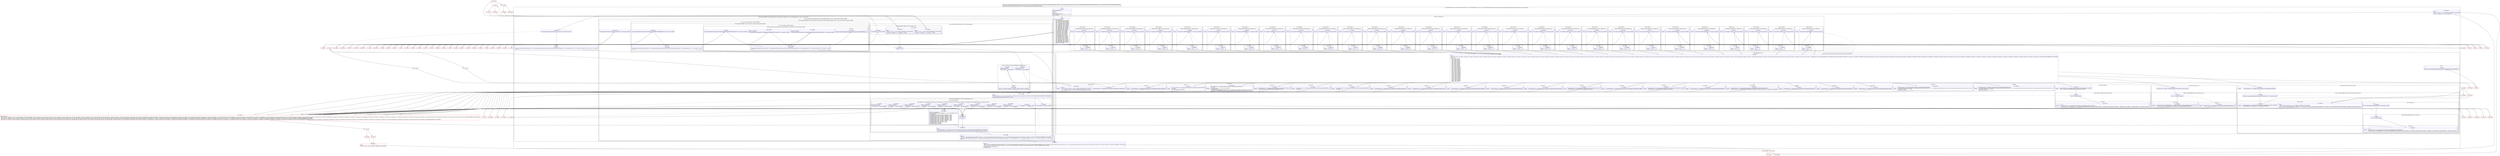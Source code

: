 digraph "CFG forcom.google.android.gms.internal.ads.zzog.zza(Lcom\/google\/android\/gms\/internal\/ads\/zznp;I)V" {
subgraph cluster_Region_281424119 {
label = "R(6:0|1|2|96|(1:98)(1:(6:(2:152|155)|156|(1:160)|161|(2:(1:183)(1:188)|184)|185)(1:(1:191)(1:(1:198)(1:200))))|99) | DECL_VAR: java.lang.String null, com.google.android.gms.internal.ads.zzlh null, int null, byte[] null\l";
node [shape=record,color=blue];
Node_0 [shape=record,label="{0\:\ 0x0000|MTH_ENTER_BLOCK\l|int r6 = \-1\lint r9 = \-1\ljava.util.List r10 = null\ljava.lang.String java.lang.String r3 = r18.zzaor\lchar r2 = 65535\l}"];
subgraph cluster_SwitchRegion_1398553210 {
label = "Switch: 28, default: null";
node [shape=record,color=blue];
Node_1 [shape=record,label="{1\:\ 0x000c|switch(r3.hashCode()) \{\l    case \-2095576542: goto L_0x004c;\l    case \-2095575984: goto L_0x0038;\l    case \-1985379776: goto L_0x010f;\l    case \-1784763192: goto L_0x00d3;\l    case \-1730367663: goto L_0x0080;\l    case \-1482641358: goto L_0x00a3;\l    case \-1482641357: goto L_0x00af;\l    case \-1373388978: goto L_0x006a;\l    case \-933872740: goto L_0x014b;\l    case \-538363189: goto L_0x0042;\l    case \-538363109: goto L_0x0056;\l    case \-425012669: goto L_0x0133;\l    case \-356037306: goto L_0x00f7;\l    case 62923557: goto L_0x0097;\l    case 62923603: goto L_0x00bb;\l    case 62927045: goto L_0x00df;\l    case 82338133: goto L_0x001a;\l    case 82338134: goto L_0x0024;\l    case 99146302: goto L_0x013f;\l    case 444813526: goto L_0x0075;\l    case 542569478: goto L_0x00eb;\l    case 725957860: goto L_0x011b;\l    case 855502857: goto L_0x0060;\l    case 1422270023: goto L_0x0127;\l    case 1809237540: goto L_0x002e;\l    case 1950749482: goto L_0x00c7;\l    case 1950789798: goto L_0x0103;\l    case 1951062397: goto L_0x008b;\l    default: goto L_0x000f;\l\}\l}"];
subgraph cluster_Region_473143007 {
label = "R(2:(2:22|1)|1)";
node [shape=record,color=blue];
subgraph cluster_IfRegion_2077785534 {
label = "IF [B:21:0x0052] THEN: R(2:22|1) ELSE: null";
node [shape=record,color=blue];
Node_21 [shape=record,label="{21\:\ 0x0052|if (r3.equals(\"V_MPEG4\/ISO\/AP\") == true) goto L_0x0054\l}"];
subgraph cluster_Region_981420430 {
label = "R(2:22|1)";
node [shape=record,color=blue];
Node_22 [shape=record,label="{22\:\ 0x0054|r2 = 5\l}"];
Node_InsnContainer_191185106 [shape=record,label="{|break\l}"];
}
}
Node_InsnContainer_1456152710 [shape=record,label="{|break\l}"];
}
subgraph cluster_Region_1649635820 {
label = "R(2:(2:16|1)|1)";
node [shape=record,color=blue];
subgraph cluster_IfRegion_2098968625 {
label = "IF [B:15:0x003e] THEN: R(2:16|1) ELSE: null";
node [shape=record,color=blue];
Node_15 [shape=record,label="{15\:\ 0x003e|if (r3.equals(\"V_MPEG4\/ISO\/SP\") == true) goto L_0x0040\l}"];
subgraph cluster_Region_261817482 {
label = "R(2:16|1)";
node [shape=record,color=blue];
Node_16 [shape=record,label="{16\:\ 0x0040|r2 = 3\l}"];
Node_InsnContainer_1649841687 [shape=record,label="{|break\l}"];
}
}
Node_InsnContainer_1133787487 [shape=record,label="{|break\l}"];
}
subgraph cluster_Region_1280634555 {
label = "R(2:(2:73|1)|1)";
node [shape=record,color=blue];
subgraph cluster_IfRegion_1953967187 {
label = "IF [B:72:0x0115] THEN: R(2:73|1) ELSE: null";
node [shape=record,color=blue];
Node_72 [shape=record,label="{72\:\ 0x0115|if (r3.equals(\"A_MS\/ACM\") == true) goto L_0x0117\l}"];
subgraph cluster_Region_960288949 {
label = "R(2:73|1)";
node [shape=record,color=blue];
Node_73 [shape=record,label="{73\:\ 0x0117|r2 = 22\l}"];
Node_InsnContainer_896608972 [shape=record,label="{|break\l}"];
}
}
Node_InsnContainer_1673655387 [shape=record,label="{|break\l}"];
}
subgraph cluster_Region_24999869 {
label = "R(2:(2:58|1)|1)";
node [shape=record,color=blue];
subgraph cluster_IfRegion_1187665741 {
label = "IF [B:57:0x00d9] THEN: R(2:58|1) ELSE: null";
node [shape=record,color=blue];
Node_57 [shape=record,label="{57\:\ 0x00d9|if (r3.equals(\"A_TRUEHD\") == true) goto L_0x00db\l}"];
subgraph cluster_Region_981626302 {
label = "R(2:58|1)";
node [shape=record,color=blue];
Node_58 [shape=record,label="{58\:\ 0x00db|r2 = 17\l}"];
Node_InsnContainer_1790402591 [shape=record,label="{|break\l}"];
}
}
Node_InsnContainer_1454117071 [shape=record,label="{|break\l}"];
}
subgraph cluster_Region_975390061 {
label = "R(2:(2:37|1)|1)";
node [shape=record,color=blue];
subgraph cluster_IfRegion_2118645671 {
label = "IF [B:36:0x0086] THEN: R(2:37|1) ELSE: null";
node [shape=record,color=blue];
Node_36 [shape=record,label="{36\:\ 0x0086|if (r3.equals(\"A_VORBIS\") == true) goto L_0x0088\l}"];
subgraph cluster_Region_1865906892 {
label = "R(2:37|1)";
node [shape=record,color=blue];
Node_37 [shape=record,label="{37\:\ 0x0088|r2 = 10\l}"];
Node_InsnContainer_1342774539 [shape=record,label="{|break\l}"];
}
}
Node_InsnContainer_32450701 [shape=record,label="{|break\l}"];
}
subgraph cluster_Region_930314775 {
label = "R(2:(2:46|1)|1)";
node [shape=record,color=blue];
subgraph cluster_IfRegion_1581060718 {
label = "IF [B:45:0x00a9] THEN: R(2:46|1) ELSE: null";
node [shape=record,color=blue];
Node_45 [shape=record,label="{45\:\ 0x00a9|if (r3.equals(\"A_MPEG\/L2\") == true) goto L_0x00ab\l}"];
subgraph cluster_Region_374705607 {
label = "R(2:46|1)";
node [shape=record,color=blue];
Node_46 [shape=record,label="{46\:\ 0x00ab|r2 = 13\l}"];
Node_InsnContainer_391862713 [shape=record,label="{|break\l}"];
}
}
Node_InsnContainer_253951772 [shape=record,label="{|break\l}"];
}
subgraph cluster_Region_2003895605 {
label = "R(2:(2:49|1)|1)";
node [shape=record,color=blue];
subgraph cluster_IfRegion_325429326 {
label = "IF [B:48:0x00b5] THEN: R(2:49|1) ELSE: null";
node [shape=record,color=blue];
Node_48 [shape=record,label="{48\:\ 0x00b5|if (r3.equals(\"A_MPEG\/L3\") == true) goto L_0x00b7\l}"];
subgraph cluster_Region_1058269190 {
label = "R(2:49|1)";
node [shape=record,color=blue];
Node_49 [shape=record,label="{49\:\ 0x00b7|r2 = 14\l}"];
Node_InsnContainer_1535011342 [shape=record,label="{|break\l}"];
}
}
Node_InsnContainer_371553865 [shape=record,label="{|break\l}"];
}
subgraph cluster_Region_241676686 {
label = "R(2:(2:31|1)|1)";
node [shape=record,color=blue];
subgraph cluster_IfRegion_125957456 {
label = "IF [B:30:0x0070] THEN: R(2:31|1) ELSE: null";
node [shape=record,color=blue];
Node_30 [shape=record,label="{30\:\ 0x0070|if (r3.equals(\"V_MS\/VFW\/FOURCC\") == true) goto L_0x0072\l}"];
subgraph cluster_Region_1690258170 {
label = "R(2:31|1)";
node [shape=record,color=blue];
Node_31 [shape=record,label="{31\:\ 0x0072|r2 = 8\l}"];
Node_InsnContainer_1908430298 [shape=record,label="{|break\l}"];
}
}
Node_InsnContainer_1506177014 [shape=record,label="{|break\l}"];
}
subgraph cluster_Region_1684852153 {
label = "R(2:(2:88|1)|1)";
node [shape=record,color=blue];
subgraph cluster_IfRegion_1178255560 {
label = "IF [B:87:0x0151] THEN: R(2:88|1) ELSE: null";
node [shape=record,color=blue];
Node_87 [shape=record,label="{87\:\ 0x0151|if (r3.equals(\"S_DVBSUB\") == true) goto L_0x0153\l}"];
subgraph cluster_Region_1363137808 {
label = "R(2:88|1)";
node [shape=record,color=blue];
Node_88 [shape=record,label="{88\:\ 0x0153|r2 = 27\l}"];
Node_InsnContainer_1463085947 [shape=record,label="{|break\l}"];
}
}
Node_InsnContainer_606673602 [shape=record,label="{|break\l}"];
}
subgraph cluster_Region_1325033582 {
label = "R(2:(2:19|1)|1)";
node [shape=record,color=blue];
subgraph cluster_IfRegion_1889666051 {
label = "IF [B:18:0x0048] THEN: R(2:19|1) ELSE: null";
node [shape=record,color=blue];
Node_18 [shape=record,label="{18\:\ 0x0048|if (r3.equals(\"V_MPEG4\/ISO\/ASP\") == true) goto L_0x004a\l}"];
subgraph cluster_Region_604581025 {
label = "R(2:19|1)";
node [shape=record,color=blue];
Node_19 [shape=record,label="{19\:\ 0x004a|r2 = 4\l}"];
Node_InsnContainer_1291416845 [shape=record,label="{|break\l}"];
}
}
Node_InsnContainer_1021718746 [shape=record,label="{|break\l}"];
}
subgraph cluster_Region_1358287502 {
label = "R(2:(2:25|1)|1)";
node [shape=record,color=blue];
subgraph cluster_IfRegion_1312552321 {
label = "IF [B:24:0x005c] THEN: R(2:25|1) ELSE: null";
node [shape=record,color=blue];
Node_24 [shape=record,label="{24\:\ 0x005c|if (r3.equals(\"V_MPEG4\/ISO\/AVC\") == true) goto L_0x005e\l}"];
subgraph cluster_Region_1482758115 {
label = "R(2:25|1)";
node [shape=record,color=blue];
Node_25 [shape=record,label="{25\:\ 0x005e|r2 = 6\l}"];
Node_InsnContainer_1297185254 [shape=record,label="{|break\l}"];
}
}
Node_InsnContainer_1241988188 [shape=record,label="{|break\l}"];
}
subgraph cluster_Region_1206564134 {
label = "R(2:(2:82|1)|1)";
node [shape=record,color=blue];
subgraph cluster_IfRegion_1176023651 {
label = "IF [B:81:0x0139] THEN: R(2:82|1) ELSE: null";
node [shape=record,color=blue];
Node_81 [shape=record,label="{81\:\ 0x0139|if (r3.equals(\"S_VOBSUB\") == true) goto L_0x013b\l}"];
subgraph cluster_Region_1988827905 {
label = "R(2:82|1)";
node [shape=record,color=blue];
Node_82 [shape=record,label="{82\:\ 0x013b|r2 = 25\l}"];
Node_InsnContainer_963997431 [shape=record,label="{|break\l}"];
}
}
Node_InsnContainer_2133704310 [shape=record,label="{|break\l}"];
}
subgraph cluster_Region_213620755 {
label = "R(2:(2:67|1)|1)";
node [shape=record,color=blue];
subgraph cluster_IfRegion_1454642920 {
label = "IF [B:66:0x00fd] THEN: R(2:67|1) ELSE: null";
node [shape=record,color=blue];
Node_66 [shape=record,label="{66\:\ 0x00fd|if (r3.equals(\"A_DTS\/LOSSLESS\") == true) goto L_0x00ff\l}"];
subgraph cluster_Region_103618038 {
label = "R(2:67|1)";
node [shape=record,color=blue];
Node_67 [shape=record,label="{67\:\ 0x00ff|r2 = 20\l}"];
Node_InsnContainer_510283559 [shape=record,label="{|break\l}"];
}
}
Node_InsnContainer_217749707 [shape=record,label="{|break\l}"];
}
subgraph cluster_Region_515266860 {
label = "R(2:(2:43|1)|1)";
node [shape=record,color=blue];
subgraph cluster_IfRegion_911639073 {
label = "IF [B:42:0x009d] THEN: R(2:43|1) ELSE: null";
node [shape=record,color=blue];
Node_42 [shape=record,label="{42\:\ 0x009d|if (r3.equals(\"A_AAC\") == true) goto L_0x009f\l}"];
subgraph cluster_Region_812660997 {
label = "R(2:43|1)";
node [shape=record,color=blue];
Node_43 [shape=record,label="{43\:\ 0x009f|r2 = 12\l}"];
Node_InsnContainer_1318920681 [shape=record,label="{|break\l}"];
}
}
Node_InsnContainer_46287978 [shape=record,label="{|break\l}"];
}
subgraph cluster_Region_1520873529 {
label = "R(2:(2:52|1)|1)";
node [shape=record,color=blue];
subgraph cluster_IfRegion_668003991 {
label = "IF [B:51:0x00c1] THEN: R(2:52|1) ELSE: null";
node [shape=record,color=blue];
Node_51 [shape=record,label="{51\:\ 0x00c1|if (r3.equals(\"A_AC3\") == true) goto L_0x00c3\l}"];
subgraph cluster_Region_1013474429 {
label = "R(2:52|1)";
node [shape=record,color=blue];
Node_52 [shape=record,label="{52\:\ 0x00c3|r2 = 15\l}"];
Node_InsnContainer_1987444088 [shape=record,label="{|break\l}"];
}
}
Node_InsnContainer_1363154998 [shape=record,label="{|break\l}"];
}
subgraph cluster_Region_1106358120 {
label = "R(2:(2:61|1)|1)";
node [shape=record,color=blue];
subgraph cluster_IfRegion_609799076 {
label = "IF [B:60:0x00e5] THEN: R(2:61|1) ELSE: null";
node [shape=record,color=blue];
Node_60 [shape=record,label="{60\:\ 0x00e5|if (r3.equals(\"A_DTS\") == true) goto L_0x00e7\l}"];
subgraph cluster_Region_556030853 {
label = "R(2:61|1)";
node [shape=record,color=blue];
Node_61 [shape=record,label="{61\:\ 0x00e7|r2 = 18\l}"];
Node_InsnContainer_783939607 [shape=record,label="{|break\l}"];
}
}
Node_InsnContainer_2004770437 [shape=record,label="{|break\l}"];
}
subgraph cluster_Region_648968692 {
label = "R(2:(2:7|1)|1)";
node [shape=record,color=blue];
subgraph cluster_IfRegion_1387109009 {
label = "IF [B:6:0x0020] THEN: R(2:7|1) ELSE: null";
node [shape=record,color=blue];
Node_6 [shape=record,label="{6\:\ 0x0020|if (r3.equals(\"V_VP8\") == true) goto L_0x0022\l}"];
subgraph cluster_Region_1927777961 {
label = "R(2:7|1)";
node [shape=record,color=blue];
Node_7 [shape=record,label="{7\:\ 0x0022|r2 = 0\l}"];
Node_InsnContainer_1793595558 [shape=record,label="{|break\l}"];
}
}
Node_InsnContainer_191904940 [shape=record,label="{|break\l}"];
}
subgraph cluster_Region_243253553 {
label = "R(2:(2:10|1)|1)";
node [shape=record,color=blue];
subgraph cluster_IfRegion_1349012847 {
label = "IF [B:9:0x002a] THEN: R(2:10|1) ELSE: null";
node [shape=record,color=blue];
Node_9 [shape=record,label="{9\:\ 0x002a|if (r3.equals(\"V_VP9\") == true) goto L_0x002c\l}"];
subgraph cluster_Region_535217616 {
label = "R(2:10|1)";
node [shape=record,color=blue];
Node_10 [shape=record,label="{10\:\ 0x002c|r2 = 1\l}"];
Node_InsnContainer_1531668691 [shape=record,label="{|break\l}"];
}
}
Node_InsnContainer_1909225012 [shape=record,label="{|break\l}"];
}
subgraph cluster_Region_2077471229 {
label = "R(2:(2:85|1)|1)";
node [shape=record,color=blue];
subgraph cluster_IfRegion_1886172579 {
label = "IF [B:84:0x0145] THEN: R(2:85|1) ELSE: null";
node [shape=record,color=blue];
Node_84 [shape=record,label="{84\:\ 0x0145|if (r3.equals(\"S_HDMV\/PGS\") == true) goto L_0x0147\l}"];
subgraph cluster_Region_546755294 {
label = "R(2:85|1)";
node [shape=record,color=blue];
Node_85 [shape=record,label="{85\:\ 0x0147|r2 = 26\l}"];
Node_InsnContainer_198545919 [shape=record,label="{|break\l}"];
}
}
Node_InsnContainer_190348710 [shape=record,label="{|break\l}"];
}
subgraph cluster_Region_423089967 {
label = "R(2:(2:34|1)|1)";
node [shape=record,color=blue];
subgraph cluster_IfRegion_311117281 {
label = "IF [B:33:0x007b] THEN: R(2:34|1) ELSE: null";
node [shape=record,color=blue];
Node_33 [shape=record,label="{33\:\ 0x007b|if (r3.equals(\"V_THEORA\") == true) goto L_0x007d\l}"];
subgraph cluster_Region_1438054744 {
label = "R(2:34|1)";
node [shape=record,color=blue];
Node_34 [shape=record,label="{34\:\ 0x007d|r2 = 9\l}"];
Node_InsnContainer_2131612077 [shape=record,label="{|break\l}"];
}
}
Node_InsnContainer_1483795930 [shape=record,label="{|break\l}"];
}
subgraph cluster_Region_269295167 {
label = "R(2:(2:64|1)|1)";
node [shape=record,color=blue];
subgraph cluster_IfRegion_743189555 {
label = "IF [B:63:0x00f1] THEN: R(2:64|1) ELSE: null";
node [shape=record,color=blue];
Node_63 [shape=record,label="{63\:\ 0x00f1|if (r3.equals(\"A_DTS\/EXPRESS\") == true) goto L_0x00f3\l}"];
subgraph cluster_Region_2114116992 {
label = "R(2:64|1)";
node [shape=record,color=blue];
Node_64 [shape=record,label="{64\:\ 0x00f3|r2 = 19\l}"];
Node_InsnContainer_925117886 [shape=record,label="{|break\l}"];
}
}
Node_InsnContainer_649400910 [shape=record,label="{|break\l}"];
}
subgraph cluster_Region_2037659007 {
label = "R(2:(2:76|1)|1)";
node [shape=record,color=blue];
subgraph cluster_IfRegion_1046286304 {
label = "IF [B:75:0x0121] THEN: R(2:76|1) ELSE: null";
node [shape=record,color=blue];
Node_75 [shape=record,label="{75\:\ 0x0121|if (r3.equals(\"A_PCM\/INT\/LIT\") == true) goto L_0x0123\l}"];
subgraph cluster_Region_799731644 {
label = "R(2:76|1)";
node [shape=record,color=blue];
Node_76 [shape=record,label="{76\:\ 0x0123|r2 = 23\l}"];
Node_InsnContainer_24129672 [shape=record,label="{|break\l}"];
}
}
Node_InsnContainer_388998341 [shape=record,label="{|break\l}"];
}
subgraph cluster_Region_428270348 {
label = "R(2:(2:28|1)|1)";
node [shape=record,color=blue];
subgraph cluster_IfRegion_722039845 {
label = "IF [B:27:0x0066] THEN: R(2:28|1) ELSE: null";
node [shape=record,color=blue];
Node_27 [shape=record,label="{27\:\ 0x0066|if (r3.equals(\"V_MPEGH\/ISO\/HEVC\") == true) goto L_0x0068\l}"];
subgraph cluster_Region_206892479 {
label = "R(2:28|1)";
node [shape=record,color=blue];
Node_28 [shape=record,label="{28\:\ 0x0068|r2 = 7\l}"];
Node_InsnContainer_1090642574 [shape=record,label="{|break\l}"];
}
}
Node_InsnContainer_1098219094 [shape=record,label="{|break\l}"];
}
subgraph cluster_Region_722924337 {
label = "R(2:(2:79|1)|1)";
node [shape=record,color=blue];
subgraph cluster_IfRegion_1675991272 {
label = "IF [B:78:0x012d] THEN: R(2:79|1) ELSE: null";
node [shape=record,color=blue];
Node_78 [shape=record,label="{78\:\ 0x012d|if (r3.equals(\"S_TEXT\/UTF8\") == true) goto L_0x012f\l}"];
subgraph cluster_Region_9580011 {
label = "R(2:79|1)";
node [shape=record,color=blue];
Node_79 [shape=record,label="{79\:\ 0x012f|r2 = 24\l}"];
Node_InsnContainer_86436828 [shape=record,label="{|break\l}"];
}
}
Node_InsnContainer_1274903652 [shape=record,label="{|break\l}"];
}
subgraph cluster_Region_563100803 {
label = "R(2:(2:13|1)|1)";
node [shape=record,color=blue];
subgraph cluster_IfRegion_772082963 {
label = "IF [B:12:0x0034] THEN: R(2:13|1) ELSE: null";
node [shape=record,color=blue];
Node_12 [shape=record,label="{12\:\ 0x0034|if (r3.equals(\"V_MPEG2\") == true) goto L_0x0036\l}"];
subgraph cluster_Region_1603650709 {
label = "R(2:13|1)";
node [shape=record,color=blue];
Node_13 [shape=record,label="{13\:\ 0x0036|r2 = 2\l}"];
Node_InsnContainer_1032051963 [shape=record,label="{|break\l}"];
}
}
Node_InsnContainer_256485532 [shape=record,label="{|break\l}"];
}
subgraph cluster_Region_804780877 {
label = "R(2:(2:55|1)|1)";
node [shape=record,color=blue];
subgraph cluster_IfRegion_2020685116 {
label = "IF [B:54:0x00cd] THEN: R(2:55|1) ELSE: null";
node [shape=record,color=blue];
Node_54 [shape=record,label="{54\:\ 0x00cd|if (r3.equals(\"A_EAC3\") == true) goto L_0x00cf\l}"];
subgraph cluster_Region_1424907709 {
label = "R(2:55|1)";
node [shape=record,color=blue];
Node_55 [shape=record,label="{55\:\ 0x00cf|r2 = 16\l}"];
Node_InsnContainer_262385172 [shape=record,label="{|break\l}"];
}
}
Node_InsnContainer_753192735 [shape=record,label="{|break\l}"];
}
subgraph cluster_Region_1848348503 {
label = "R(2:(2:70|1)|1)";
node [shape=record,color=blue];
subgraph cluster_IfRegion_414834251 {
label = "IF [B:69:0x0109] THEN: R(2:70|1) ELSE: null";
node [shape=record,color=blue];
Node_69 [shape=record,label="{69\:\ 0x0109|if (r3.equals(\"A_FLAC\") == true) goto L_0x010b\l}"];
subgraph cluster_Region_390176640 {
label = "R(2:70|1)";
node [shape=record,color=blue];
Node_70 [shape=record,label="{70\:\ 0x010b|r2 = 21\l}"];
Node_InsnContainer_2123770956 [shape=record,label="{|break\l}"];
}
}
Node_InsnContainer_1817706116 [shape=record,label="{|break\l}"];
}
subgraph cluster_Region_1723947046 {
label = "R(2:(2:40|1)|1)";
node [shape=record,color=blue];
subgraph cluster_IfRegion_1473525612 {
label = "IF [B:39:0x0091] THEN: R(2:40|1) ELSE: null";
node [shape=record,color=blue];
Node_39 [shape=record,label="{39\:\ 0x0091|if (r3.equals(\"A_OPUS\") == true) goto L_0x0093\l}"];
subgraph cluster_Region_1329920250 {
label = "R(2:40|1)";
node [shape=record,color=blue];
Node_40 [shape=record,label="{40\:\ 0x0093|r2 = 11\l}"];
Node_InsnContainer_1411527326 [shape=record,label="{|break\l}"];
}
}
Node_InsnContainer_454660122 [shape=record,label="{|break\l}"];
}
}
subgraph cluster_SwitchRegion_621767467 {
label = "Switch: 25, default: R(1:4)";
node [shape=record,color=blue];
Node_2 [shape=record,label="{2\:\ 0x000f|PHI: r2 \l  PHI: (r2v29 char) = (r2v0 char), (r2v0 char), (r2v1 char), (r2v0 char), (r2v2 char), (r2v0 char), (r2v3 char), (r2v0 char), (r2v4 char), (r2v0 char), (r2v5 char), (r2v0 char), (r2v6 char), (r2v0 char), (r2v7 char), (r2v0 char), (r2v8 char), (r2v0 char), (r2v9 char), (r2v0 char), (r2v10 char), (r2v0 char), (r2v11 char), (r2v0 char), (r2v12 char), (r2v0 char), (r2v13 char), (r2v0 char), (r2v14 char), (r2v0 char), (r2v15 char), (r2v0 char), (r2v16 char), (r2v0 char), (r2v17 char), (r2v0 char), (r2v18 char), (r2v0 char), (r2v19 char), (r2v0 char), (r2v20 char), (r2v0 char), (r2v21 char), (r2v0 char), (r2v22 char), (r2v0 char), (r2v23 char), (r2v0 char), (r2v24 char), (r2v0 char), (r2v25 char), (r2v0 char), (r2v26 char), (r2v0 char), (r2v27 char), (r2v0 char), (r2v28 char) binds: [B:1:0x000c, B:87:0x0151, B:88:0x0153, B:84:0x0145, B:85:0x0147, B:81:0x0139, B:82:0x013b, B:78:0x012d, B:79:0x012f, B:75:0x0121, B:76:0x0123, B:72:0x0115, B:73:0x0117, B:69:0x0109, B:70:0x010b, B:66:0x00fd, B:67:0x00ff, B:63:0x00f1, B:64:0x00f3, B:60:0x00e5, B:61:0x00e7, B:57:0x00d9, B:58:0x00db, B:54:0x00cd, B:55:0x00cf, B:51:0x00c1, B:52:0x00c3, B:48:0x00b5, B:49:0x00b7, B:45:0x00a9, B:46:0x00ab, B:42:0x009d, B:43:0x009f, B:39:0x0091, B:40:0x0093, B:36:0x0086, B:37:0x0088, B:33:0x007b, B:34:0x007d, B:30:0x0070, B:31:0x0072, B:27:0x0066, B:28:0x0068, B:24:0x005c, B:25:0x005e, B:21:0x0052, B:22:0x0054, B:18:0x0048, B:19:0x004a, B:15:0x003e, B:16:0x0040, B:12:0x0034, B:13:0x0036, B:9:0x002a, B:10:0x002c, B:6:0x0020, B:7:0x0022] A[DONT_GENERATE, DONT_INLINE]\l|switch(r2) \{\l    case 0: goto L_0x0157;\l    case 1: goto L_0x01a3;\l    case 2: goto L_0x01a6;\l    case 3: goto L_0x01a9;\l    case 4: goto L_0x01a9;\l    case 5: goto L_0x01a9;\l    case 6: goto L_0x01bd;\l    case 7: goto L_0x01d5;\l    case 8: goto L_0x01ee;\l    case 9: goto L_0x020c;\l    case 10: goto L_0x0210;\l    case 11: goto L_0x021e;\l    case 12: goto L_0x026b;\l    case 13: goto L_0x0277;\l    case 14: goto L_0x027d;\l    case 15: goto L_0x0283;\l    case 16: goto L_0x0287;\l    case 17: goto L_0x028b;\l    case 18: goto L_0x028f;\l    case 19: goto L_0x028f;\l    case 20: goto L_0x0293;\l    case 21: goto L_0x0297;\l    case 22: goto L_0x02a3;\l    case 23: goto L_0x0312;\l    case 24: goto L_0x0353;\l    case 25: goto L_0x0357;\l    case 26: goto L_0x0363;\l    case 27: goto L_0x0367;\l    default: goto L_0x0012;\l\}\l}"];
subgraph cluster_Region_267920778 {
label = "R(2:89|1)";
node [shape=record,color=blue];
Node_89 [shape=record,label="{89\:\ 0x0157|java.lang.String r3 = com.google.android.exoplayer2.util.MimeTypes.VIDEO_VP8\l}"];
Node_InsnContainer_1214901795 [shape=record,label="{|break\l}"];
}
subgraph cluster_Region_1188650685 {
label = "R(2:101|1)";
node [shape=record,color=blue];
Node_101 [shape=record,label="{101\:\ 0x01a3|java.lang.String r3 = com.google.android.exoplayer2.util.MimeTypes.VIDEO_VP9\l}"];
Node_InsnContainer_604348256 [shape=record,label="{|break\l}"];
}
subgraph cluster_Region_1689278662 {
label = "R(2:102|1)";
node [shape=record,color=blue];
Node_102 [shape=record,label="{102\:\ 0x01a6|java.lang.String r3 = com.google.android.exoplayer2.util.MimeTypes.VIDEO_MPEG2\l}"];
Node_InsnContainer_1635188668 [shape=record,label="{|break\l}"];
}
subgraph cluster_Region_1008894430 {
label = "R(3:103|106|1)";
node [shape=record,color=blue];
Node_103 [shape=record,label="{103\:\ 0x01a9|java.lang.String r3 = com.google.android.exoplayer2.util.MimeTypes.VIDEO_MP4V\l}"];
Node_106 [shape=record,label="{106\:\ 0x01b2|PHI: r2 \l  PHI: (r2v69 java.util.List) =  binds: [] A[DONT_GENERATE, DONT_INLINE]\l|r10 = r18.zzaov == null ? null : java.util.Collections.singletonList(r18.zzaov)\l}"];
Node_InsnContainer_909650632 [shape=record,label="{|break\l}"];
}
subgraph cluster_Region_758017936 {
label = "R(2:108|1)";
node [shape=record,color=blue];
Node_108 [shape=record,label="{108\:\ 0x01bd|java.lang.String r3 = com.google.android.exoplayer2.util.MimeTypes.VIDEO_H264\lcom.google.android.gms.internal.ads.zzta com.google.android.gms.internal.ads.zzta r2 = com.google.android.gms.internal.ads.zzta.zzf(new com.google.android.gms.internal.ads.zzst(r18.zzaov))\ljava.util.List\<byte[]\> r10 = r2.zzafw\lr18.zzamf = r2.zzamf\l}"];
Node_InsnContainer_833082074 [shape=record,label="{|break\l}"];
}
subgraph cluster_Region_2035582071 {
label = "R(2:109|1)";
node [shape=record,color=blue];
Node_109 [shape=record,label="{109\:\ 0x01d5|java.lang.String r3 = com.google.android.exoplayer2.util.MimeTypes.VIDEO_H265\lcom.google.android.gms.internal.ads.zztg com.google.android.gms.internal.ads.zztg r2 = com.google.android.gms.internal.ads.zztg.zzh(new com.google.android.gms.internal.ads.zzst(r18.zzaov))\ljava.util.List\<byte[]\> r10 = r2.zzafw\lr18.zzamf = r2.zzamf\l}"];
Node_InsnContainer_970044689 [shape=record,label="{|break\l}"];
}
subgraph cluster_Region_983225812 {
label = "R(2:110|(2:113|1)(2:112|1))";
node [shape=record,color=blue];
Node_110 [shape=record,label="{110\:\ 0x01ee|java.util.List r10 = zza(new com.google.android.gms.internal.ads.zzst(r18.zzaov))\l}"];
subgraph cluster_IfRegion_1350227963 {
label = "IF [B:111:0x01fb] THEN: R(2:113|1) ELSE: R(2:112|1)";
node [shape=record,color=blue];
Node_111 [shape=record,label="{111\:\ 0x01fb|if (r10 == null) goto L_0x0201\l}"];
subgraph cluster_Region_1895248871 {
label = "R(2:113|1)";
node [shape=record,color=blue];
Node_113 [shape=record,label="{113\:\ 0x0201|android.util.Log.w(\"MatroskaExtractor\", \"Unsupported FourCC. Setting mimeType to video\/x\-unknown\")\ljava.lang.String r3 = com.google.android.exoplayer2.util.MimeTypes.VIDEO_UNKNOWN\l}"];
Node_InsnContainer_1871459976 [shape=record,label="{|break\l}"];
}
subgraph cluster_Region_1719205380 {
label = "R(2:112|1)";
node [shape=record,color=blue];
Node_112 [shape=record,label="{112\:\ 0x01fd|java.lang.String r3 = com.google.android.exoplayer2.util.MimeTypes.VIDEO_VC1\l}"];
Node_InsnContainer_412434395 [shape=record,label="{|break\l}"];
}
}
}
subgraph cluster_Region_398897596 {
label = "R(2:114|1)";
node [shape=record,color=blue];
Node_114 [shape=record,label="{114\:\ 0x020c|java.lang.String r3 = com.google.android.exoplayer2.util.MimeTypes.VIDEO_UNKNOWN\l}"];
Node_InsnContainer_397086481 [shape=record,label="{|break\l}"];
}
subgraph cluster_Region_2142381937 {
label = "R(2:115|1)";
node [shape=record,color=blue];
Node_115 [shape=record,label="{115\:\ 0x0210|java.lang.String r3 = com.google.android.exoplayer2.util.MimeTypes.AUDIO_VORBIS\lr6 = 8192\ljava.util.List r10 = zze(r18.zzaov)\l}"];
Node_InsnContainer_602294728 [shape=record,label="{|break\l}"];
}
subgraph cluster_Region_1590883796 {
label = "R(2:116|1)";
node [shape=record,color=blue];
Node_116 [shape=record,label="{116\:\ 0x021e|java.lang.String r3 = com.google.android.exoplayer2.util.MimeTypes.AUDIO_OPUS\lr6 = 5760\ljava.util.ArrayList r10 = new java.util.ArrayList(3)\lr10.add(r18.zzaov)\lr10.add(java.nio.ByteBuffer.allocate(8).order(java.nio.ByteOrder.nativeOrder()).putLong(r18.zzaow).array())\lr10.add(java.nio.ByteBuffer.allocate(8).order(java.nio.ByteOrder.nativeOrder()).putLong(r18.zzaox).array())\l}"];
Node_InsnContainer_768607050 [shape=record,label="{|break\l}"];
}
subgraph cluster_Region_2104331789 {
label = "R(2:117|1)";
node [shape=record,color=blue];
Node_117 [shape=record,label="{117\:\ 0x026b|java.lang.String r3 = com.google.android.exoplayer2.util.MimeTypes.AUDIO_AAC\ljava.util.List r10 = java.util.Collections.singletonList(r18.zzaov)\l}"];
Node_InsnContainer_470452940 [shape=record,label="{|break\l}"];
}
subgraph cluster_Region_37311645 {
label = "R(2:118|1)";
node [shape=record,color=blue];
Node_118 [shape=record,label="{118\:\ 0x0277|java.lang.String r3 = com.google.android.exoplayer2.util.MimeTypes.AUDIO_MPEG_L2\lr6 = 4096\l}"];
Node_InsnContainer_1402392027 [shape=record,label="{|break\l}"];
}
subgraph cluster_Region_229247754 {
label = "R(2:119|1)";
node [shape=record,color=blue];
Node_119 [shape=record,label="{119\:\ 0x027d|java.lang.String r3 = com.google.android.exoplayer2.util.MimeTypes.AUDIO_MPEG\lr6 = 4096\l}"];
Node_InsnContainer_1110406760 [shape=record,label="{|break\l}"];
}
subgraph cluster_Region_1846380781 {
label = "R(2:120|1)";
node [shape=record,color=blue];
Node_120 [shape=record,label="{120\:\ 0x0283|java.lang.String r3 = com.google.android.exoplayer2.util.MimeTypes.AUDIO_AC3\l}"];
Node_InsnContainer_1867052852 [shape=record,label="{|break\l}"];
}
subgraph cluster_Region_1435005495 {
label = "R(2:121|1)";
node [shape=record,color=blue];
Node_121 [shape=record,label="{121\:\ 0x0287|java.lang.String r3 = com.google.android.exoplayer2.util.MimeTypes.AUDIO_E_AC3\l}"];
Node_InsnContainer_668749051 [shape=record,label="{|break\l}"];
}
subgraph cluster_Region_1747058421 {
label = "R(2:122|1)";
node [shape=record,color=blue];
Node_122 [shape=record,label="{122\:\ 0x028b|java.lang.String r3 = com.google.android.exoplayer2.util.MimeTypes.AUDIO_TRUEHD\l}"];
Node_InsnContainer_1111602638 [shape=record,label="{|break\l}"];
}
subgraph cluster_Region_1208362630 {
label = "R(2:123|1)";
node [shape=record,color=blue];
Node_123 [shape=record,label="{123\:\ 0x028f|java.lang.String r3 = com.google.android.exoplayer2.util.MimeTypes.AUDIO_DTS\l}"];
Node_InsnContainer_2070153176 [shape=record,label="{|break\l}"];
}
subgraph cluster_Region_1141896757 {
label = "R(2:124|1)";
node [shape=record,color=blue];
Node_124 [shape=record,label="{124\:\ 0x0293|java.lang.String r3 = com.google.android.exoplayer2.util.MimeTypes.AUDIO_DTS_HD\l}"];
Node_InsnContainer_1404939991 [shape=record,label="{|break\l}"];
}
subgraph cluster_Region_121270919 {
label = "R(2:125|1)";
node [shape=record,color=blue];
Node_125 [shape=record,label="{125\:\ 0x0297|java.lang.String r3 = com.google.android.exoplayer2.util.MimeTypes.AUDIO_FLAC\ljava.util.List r10 = java.util.Collections.singletonList(r18.zzaov)\l}"];
Node_InsnContainer_373525455 [shape=record,label="{|break\l}"];
}
subgraph cluster_Region_863137461 {
label = "R(3:126|(3:131|134|1)(2:128|(2:130|1))|1)";
node [shape=record,color=blue];
Node_126 [shape=record,label="{126\:\ 0x02a3|java.lang.String r3 = com.google.android.exoplayer2.util.MimeTypes.AUDIO_RAW\l}"];
subgraph cluster_IfRegion_1499702028 {
label = "IF [B:127:0x02b2] THEN: R(3:131|134|1) ELSE: R(2:128|(2:130|1))";
node [shape=record,color=blue];
Node_127 [shape=record,label="{127\:\ 0x02b2|if (zzb(new com.google.android.gms.internal.ads.zzst(r18.zzaov)) != true) goto L_0x02f3\l}"];
subgraph cluster_Region_1836719555 {
label = "R(3:131|134|1)";
node [shape=record,color=blue];
Node_131 [shape=record,label="{131\:\ 0x02f3|java.lang.String r3 = com.google.android.exoplayer2.util.MimeTypes.AUDIO_UNKNOWN\ljava.lang.String java.lang.String r2 = java.lang.String.valueOf(r3)\l}"];
Node_134 [shape=record,label="{134\:\ 0x0307|PHI: r2 \l  PHI: (r2v39 java.lang.String) =  binds: [] A[DONT_GENERATE, DONT_INLINE]\l|android.util.Log.w(\"MatroskaExtractor\", r2.length() != 0 ? \"Non\-PCM MS\/ACM is unsupported. Setting mimeType to \".concat(r2) : new java.lang.String(\"Non\-PCM MS\/ACM is unsupported. Setting mimeType to \"))\l}"];
Node_InsnContainer_39986495 [shape=record,label="{|break\l}"];
}
subgraph cluster_Region_54991241 {
label = "R(2:128|(2:130|1))";
node [shape=record,color=blue];
Node_128 [shape=record,label="{128\:\ 0x02b4|int r9 = com.google.android.gms.internal.ads.zzsy.zzbs(r18.zzbcd)\l}"];
subgraph cluster_IfRegion_2074096060 {
label = "IF [B:129:0x02bc] THEN: R(2:130|1) ELSE: null";
node [shape=record,color=blue];
Node_129 [shape=record,label="{129\:\ 0x02bc|if (r9 == 0) goto L_0x02be\l}"];
subgraph cluster_Region_738553937 {
label = "R(2:130|1)";
node [shape=record,color=blue];
Node_130 [shape=record,label="{130\:\ 0x02be|r9 = \-1\ljava.lang.String r3 = com.google.android.exoplayer2.util.MimeTypes.AUDIO_UNKNOWN\landroid.util.Log.w(\"MatroskaExtractor\", new java.lang.StringBuilder(java.lang.String.valueOf(r3).length() + 60).append(\"Unsupported PCM bit depth: \").append(r18.zzbcd).append(\". Setting mimeType to \").append(r3).toString())\l}"];
Node_InsnContainer_1008199858 [shape=record,label="{|break\l}"];
}
}
}
}
Node_InsnContainer_905969932 [shape=record,label="{|break\l}"];
}
subgraph cluster_Region_595427452 {
label = "R(3:136|(2:138|1)|1)";
node [shape=record,color=blue];
Node_136 [shape=record,label="{136\:\ 0x0312|java.lang.String r3 = com.google.android.exoplayer2.util.MimeTypes.AUDIO_RAW\lint r9 = com.google.android.gms.internal.ads.zzsy.zzbs(r18.zzbcd)\l}"];
subgraph cluster_IfRegion_1672768461 {
label = "IF [B:137:0x031c] THEN: R(2:138|1) ELSE: null";
node [shape=record,color=blue];
Node_137 [shape=record,label="{137\:\ 0x031c|if (r9 == 0) goto L_0x031e\l}"];
subgraph cluster_Region_1301979853 {
label = "R(2:138|1)";
node [shape=record,color=blue];
Node_138 [shape=record,label="{138\:\ 0x031e|r9 = \-1\ljava.lang.String r3 = com.google.android.exoplayer2.util.MimeTypes.AUDIO_UNKNOWN\landroid.util.Log.w(\"MatroskaExtractor\", new java.lang.StringBuilder(java.lang.String.valueOf(r3).length() + 60).append(\"Unsupported PCM bit depth: \").append(r18.zzbcd).append(\". Setting mimeType to \").append(r3).toString())\l}"];
Node_InsnContainer_1925168899 [shape=record,label="{|break\l}"];
}
}
Node_InsnContainer_1634154422 [shape=record,label="{|break\l}"];
}
subgraph cluster_Region_2108564847 {
label = "R(2:139|1)";
node [shape=record,color=blue];
Node_139 [shape=record,label="{139\:\ 0x0353|java.lang.String r3 = com.google.android.exoplayer2.util.MimeTypes.APPLICATION_SUBRIP\l}"];
Node_InsnContainer_1656099152 [shape=record,label="{|break\l}"];
}
subgraph cluster_Region_1200657339 {
label = "R(2:140|1)";
node [shape=record,color=blue];
Node_140 [shape=record,label="{140\:\ 0x0357|java.lang.String r3 = com.google.android.exoplayer2.util.MimeTypes.APPLICATION_VOBSUB\ljava.util.List r10 = java.util.Collections.singletonList(r18.zzaov)\l}"];
Node_InsnContainer_1418224747 [shape=record,label="{|break\l}"];
}
subgraph cluster_Region_1414509171 {
label = "R(2:141|1)";
node [shape=record,color=blue];
Node_141 [shape=record,label="{141\:\ 0x0363|java.lang.String r3 = com.google.android.exoplayer2.util.MimeTypes.APPLICATION_PGS\l}"];
Node_InsnContainer_1539350110 [shape=record,label="{|break\l}"];
}
subgraph cluster_Region_1074848784 {
label = "R(2:142|1)";
node [shape=record,color=blue];
Node_142 [shape=record,label="{142\:\ 0x0367|java.lang.String r3 = com.google.android.exoplayer2.util.MimeTypes.APPLICATION_DVBSUBS\ljava.util.List r10 = java.util.Collections.singletonList(new byte[]\{r18.zzaov[0], r18.zzaov[1], r18.zzaov[2], r18.zzaov[3]\})\l}"];
Node_InsnContainer_54712343 [shape=record,label="{|break\l}"];
}
subgraph cluster_Region_1361864126 {
label = "R(1:4)";
node [shape=record,color=blue];
Node_4 [shape=record,label="{4\:\ 0x0019|throw new com.google.android.gms.internal.ads.zzlm(\"Unrecognized codec identifier.\")\l}"];
}
}
Node_96 [shape=record,label="{96\:\ 0x0169|PHI: r2 \l  PHI: (r2v76 int) =  binds: [] A[DONT_GENERATE, DONT_INLINE]\l|int r12 = (r18.zzbcf ? 1 : 0) \| 0 \| (r18.zzbce ? 2 : 0)\l}"];
subgraph cluster_IfRegion_1175513292 {
label = "IF [B:97:0x016f] THEN: R(1:98) ELSE: R(1:(6:(2:152|155)|156|(1:160)|161|(2:(1:183)(1:188)|184)|185)(1:(1:191)(1:(1:198)(1:200))))";
node [shape=record,color=blue];
Node_97 [shape=record,label="{97\:\ 0x016f|if (com.google.android.gms.internal.ads.zzsp.zzav(r3) == true) goto L_0x0171\l}"];
subgraph cluster_Region_572363222 {
label = "R(1:98)";
node [shape=record,color=blue];
Node_98 [shape=record,label="{98\:\ 0x0171|com.google.android.gms.internal.ads.zzlh r2 = com.google.android.gms.internal.ads.zzlh.zza(java.lang.Integer.toString(r20), r3, (java.lang.String) null, \-1, r6, r18.zzafu, r18.zzafv, r9, r10, r18.zzatr, r12, r18.zzauc)\lr3 = 1\l}"];
}
subgraph cluster_Region_436059198 {
label = "R(1:(6:(2:152|155)|156|(1:160)|161|(2:(1:183)(1:188)|184)|185)(1:(1:191)(1:(1:198)(1:200)))) | ELSE_IF_CHAIN\l";
node [shape=record,color=blue];
subgraph cluster_IfRegion_216681846 {
label = "IF [B:146:0x03a4] THEN: R(6:(2:152|155)|156|(1:160)|161|(2:(1:183)(1:188)|184)|185) ELSE: R(1:(1:191)(1:(1:198)(1:200))) | ELSE_IF_CHAIN\l";
node [shape=record,color=blue];
Node_146 [shape=record,label="{146\:\ 0x03a4|if (com.google.android.gms.internal.ads.zzsp.zzbf(r3) == true) goto L_0x03a6\l}"];
subgraph cluster_Region_1783145652 {
label = "R(6:(2:152|155)|156|(1:160)|161|(2:(1:183)(1:188)|184)|185)";
node [shape=record,color=blue];
subgraph cluster_IfRegion_1046075584 {
label = "IF [B:148:0x03ac] THEN: R(2:152|155) ELSE: null";
node [shape=record,color=blue];
Node_148 [shape=record,label="{148\:\ 0x03ac|if (r18.zzbbm == 0) goto L_0x03ae\l}"];
subgraph cluster_Region_2144211279 {
label = "R(2:152|155)";
node [shape=record,color=blue];
Node_152 [shape=record,label="{152\:\ 0x03b9|PHI: r2 \l  PHI: (r2v127 int) =  binds: [] A[DONT_GENERATE, DONT_INLINE]\l|r18.zzbbk = r18.zzbbk == \-1 ? r18.width : r18.zzbbk\l}"];
Node_155 [shape=record,label="{155\:\ 0x03c8|PHI: r2 \l  PHI: (r2v130 int) =  binds: [] A[DONT_GENERATE, DONT_INLINE]\l|r18.zzbbl = r18.zzbbl == \-1 ? r18.height : r18.zzbbl\l}"];
}
}
Node_156 [shape=record,label="{156\:\ 0x03cc|float r12 = \-1.0f\l}"];
subgraph cluster_IfRegion_195448516 {
label = "IF [B:157:0x03d3, B:159:0x03da] THEN: R(1:160) ELSE: null";
node [shape=record,color=blue];
Node_157 [shape=record,label="{157\:\ 0x03d3|ADDED_TO_REGION\l|if (r18.zzbbk == \-1) goto L_0x03f2\l}"];
Node_159 [shape=record,label="{159\:\ 0x03da|ADDED_TO_REGION\l|if (r18.zzbbl == \-1) goto L_0x03f2\l}"];
subgraph cluster_Region_1220639195 {
label = "R(1:160)";
node [shape=record,color=blue];
Node_160 [shape=record,label="{160\:\ 0x03dc|float r12 = ((float) (r18.height * r18.zzbbk)) \/ ((float) (r18.width * r18.zzbbl))\l}"];
}
}
Node_161 [shape=record,label="{161\:\ 0x03f2|PHI: r12 \l  PHI: (r12v2 float) = (r12v1 float), (r12v1 float), (r12v3 float) binds: [B:157:0x03d3, B:159:0x03da, B:160:0x03dc] A[DONT_GENERATE, DONT_INLINE]\l|com.google.android.gms.internal.ads.zztb r15 = null\l}"];
subgraph cluster_IfRegion_1434006331 {
label = "IF [B:162:0x03f7] THEN: R(2:(1:183)(1:188)|184) ELSE: null";
node [shape=record,color=blue];
Node_162 [shape=record,label="{162\:\ 0x03f7|if (r18.zzbbn == true) goto L_0x03f9\l}"];
subgraph cluster_Region_1155656392 {
label = "R(2:(1:183)(1:188)|184)";
node [shape=record,color=blue];
subgraph cluster_IfRegion_630619788 {
label = "IF [B:164:0x0401, B:166:0x040b, B:168:0x0415, B:170:0x041f, B:172:0x0429, B:174:0x0433, B:176:0x043d, B:178:0x0447, B:180:0x0451, B:182:0x045b] THEN: R(1:183) ELSE: R(1:188)";
node [shape=record,color=blue];
Node_164 [shape=record,label="{164\:\ 0x0401|if (r18.zzbbt == \-1.0f) goto L_0x045d\l}"];
Node_166 [shape=record,label="{166\:\ 0x040b|ADDED_TO_REGION\l|if (r18.zzbbu == \-1.0f) goto L_0x045d\l}"];
Node_168 [shape=record,label="{168\:\ 0x0415|ADDED_TO_REGION\l|if (r18.zzbbv == \-1.0f) goto L_0x045d\l}"];
Node_170 [shape=record,label="{170\:\ 0x041f|ADDED_TO_REGION\l|if (r18.zzbbw == \-1.0f) goto L_0x045d\l}"];
Node_172 [shape=record,label="{172\:\ 0x0429|ADDED_TO_REGION\l|if (r18.zzbbx == \-1.0f) goto L_0x045d\l}"];
Node_174 [shape=record,label="{174\:\ 0x0433|ADDED_TO_REGION\l|if (r18.zzbby == \-1.0f) goto L_0x045d\l}"];
Node_176 [shape=record,label="{176\:\ 0x043d|ADDED_TO_REGION\l|if (r18.zzbbz == \-1.0f) goto L_0x045d\l}"];
Node_178 [shape=record,label="{178\:\ 0x0447|ADDED_TO_REGION\l|if (r18.zzbca == \-1.0f) goto L_0x045d\l}"];
Node_180 [shape=record,label="{180\:\ 0x0451|ADDED_TO_REGION\l|if (r18.zzbcb == \-1.0f) goto L_0x045d\l}"];
Node_182 [shape=record,label="{182\:\ 0x045b|ADDED_TO_REGION\l|if (r18.zzbcc == \-1.0f) goto L_0x045d\l}"];
subgraph cluster_Region_175850411 {
label = "R(1:183)";
node [shape=record,color=blue];
Node_183 [shape=record,label="{183\:\ 0x045d|r2 = null\l}"];
}
subgraph cluster_Region_790273105 {
label = "R(1:188)";
node [shape=record,color=blue];
Node_188 [shape=record,label="{188\:\ 0x04a2|byte[] r2 = new byte[25]\ljava.nio.ByteBuffer java.nio.ByteBuffer r4 = java.nio.ByteBuffer.wrap(r2)\lr4.put((byte) 0)\lr4.putShort((short) ((int) ((r18.zzbbt * 50000.0f) + 0.5f)))\lr4.putShort((short) ((int) ((r18.zzbbu * 50000.0f) + 0.5f)))\lr4.putShort((short) ((int) ((r18.zzbbv * 50000.0f) + 0.5f)))\lr4.putShort((short) ((int) ((r18.zzbbw * 50000.0f) + 0.5f)))\lr4.putShort((short) ((int) ((r18.zzbbx * 50000.0f) + 0.5f)))\lr4.putShort((short) ((int) ((r18.zzbby * 50000.0f) + 0.5f)))\lr4.putShort((short) ((int) ((r18.zzbbz * 50000.0f) + 0.5f)))\lr4.putShort((short) ((int) ((r18.zzbca * 50000.0f) + 0.5f)))\lr4.putShort((short) ((int) (r18.zzbcb + 0.5f)))\lr4.putShort((short) ((int) (r18.zzbcc + 0.5f)))\lr4.putShort((short) r18.zzbbr)\lr4.putShort((short) r18.zzbbs)\l}"];
}
}
Node_184 [shape=record,label="{184\:\ 0x045e|PHI: r2 \l  PHI: (r2v99 byte[]) = (r2v100 byte[]), (r2v120 byte[]) binds: [B:183:0x045d, B:188:0x04a2] A[DONT_GENERATE, DONT_INLINE]\l|com.google.android.gms.internal.ads.zztb r15 = new com.google.android.gms.internal.ads.zztb(r18.zzbbo, r18.zzbbq, r18.zzbbp, r2)\l}"];
}
}
Node_185 [shape=record,label="{185\:\ 0x046f|PHI: r15 \l  PHI: (r15v1 com.google.android.gms.internal.ads.zztb) = (r15v0 com.google.android.gms.internal.ads.zztb), (r15v2 com.google.android.gms.internal.ads.zztb) binds: [B:162:0x03f7, B:184:0x045e] A[DONT_GENERATE, DONT_INLINE]\l|com.google.android.gms.internal.ads.zzlh r2 = com.google.android.gms.internal.ads.zzlh.zza(java.lang.Integer.toString(r20), r3, (java.lang.String) null, \-1, r6, r18.width, r18.height, \-1.0f, r10, \-1, r12, r18.zzatv, r18.zzatu, r15, r18.zzatr)\lr3 = 2\l}"];
}
subgraph cluster_Region_719148824 {
label = "R(1:(1:191)(1:(1:198)(1:200))) | ELSE_IF_CHAIN\l";
node [shape=record,color=blue];
subgraph cluster_IfRegion_322235625 {
label = "IF [B:190:0x055e] THEN: R(1:191) ELSE: R(1:(1:198)(1:200)) | ELSE_IF_CHAIN\l";
node [shape=record,color=blue];
Node_190 [shape=record,label="{190\:\ 0x055e|if (com.google.android.exoplayer2.util.MimeTypes.APPLICATION_SUBRIP.equals(r3) == true) goto L_0x0560\l}"];
subgraph cluster_Region_785474223 {
label = "R(1:191)";
node [shape=record,color=blue];
Node_191 [shape=record,label="{191\:\ 0x0560|com.google.android.gms.internal.ads.zzlh r2 = com.google.android.gms.internal.ads.zzlh.zza(java.lang.Integer.toString(r20), r3, (java.lang.String) null, \-1, r12, r18.zzauc, r18.zzatr)\lr3 = 3\l}"];
}
subgraph cluster_Region_256435551 {
label = "R(1:(1:198)(1:200)) | ELSE_IF_CHAIN\l";
node [shape=record,color=blue];
subgraph cluster_IfRegion_431786020 {
label = "IF [B:193:0x057d, B:195:0x0585, B:197:0x058d] THEN: R(1:198) ELSE: R(1:200) | ELSE_IF_CHAIN\l";
node [shape=record,color=blue];
Node_193 [shape=record,label="{193\:\ 0x057d|if (com.google.android.exoplayer2.util.MimeTypes.APPLICATION_VOBSUB.equals(r3) == true) goto L_0x058f\l}"];
Node_195 [shape=record,label="{195\:\ 0x0585|ADDED_TO_REGION\l|if (com.google.android.exoplayer2.util.MimeTypes.APPLICATION_PGS.equals(r3) == true) goto L_0x058f\l}"];
Node_197 [shape=record,label="{197\:\ 0x058d|ADDED_TO_REGION\l|if (com.google.android.exoplayer2.util.MimeTypes.APPLICATION_DVBSUBS.equals(r3) == true) goto L_0x058f\l}"];
subgraph cluster_Region_231769791 {
label = "R(1:198)";
node [shape=record,color=blue];
Node_198 [shape=record,label="{198\:\ 0x058f|com.google.android.gms.internal.ads.zzlh r2 = com.google.android.gms.internal.ads.zzlh.zza(java.lang.Integer.toString(r20), r3, (java.lang.String) null, \-1, (java.util.List\<byte[]\>) r10, r18.zzauc, r18.zzatr)\lr3 = 3\l}"];
}
subgraph cluster_Region_1494841756 {
label = "R(1:200)";
node [shape=record,color=blue];
Node_200 [shape=record,label="{200\:\ 0x05ad|throw new com.google.android.gms.internal.ads.zzlm(\"Unexpected MIME type.\")\l}"];
}
}
}
}
}
}
}
}
Node_99 [shape=record,label="{99\:\ 0x018d|PHI: r2 r3 \l  PHI: (r2v133 com.google.android.gms.internal.ads.zzlh) = (r2v84 com.google.android.gms.internal.ads.zzlh), (r2v91 com.google.android.gms.internal.ads.zzlh), (r2v96 com.google.android.gms.internal.ads.zzlh), (r2v135 com.google.android.gms.internal.ads.zzlh) binds: [B:198:0x058f, B:191:0x0560, B:185:0x046f, B:98:0x0171] A[DONT_GENERATE, DONT_INLINE]\l  PHI: (r3v64 int) = (r3v60 int), (r3v62 int), (r3v63 int), (r3v67 int) binds: [B:198:0x058f, B:191:0x0560, B:185:0x046f, B:98:0x0171] A[DONT_GENERATE, DONT_INLINE]\l|r18.zzbcg = r19.zzd(r18.number, r3)\lr18.zzbcg.zze(r2)\l}"];
}
Node_3 [shape=record,color=red,label="{3\:\ 0x0012}"];
Node_5 [shape=record,color=red,label="{5\:\ 0x001a}"];
Node_8 [shape=record,color=red,label="{8\:\ 0x0024}"];
Node_11 [shape=record,color=red,label="{11\:\ 0x002e}"];
Node_14 [shape=record,color=red,label="{14\:\ 0x0038}"];
Node_17 [shape=record,color=red,label="{17\:\ 0x0042}"];
Node_20 [shape=record,color=red,label="{20\:\ 0x004c}"];
Node_23 [shape=record,color=red,label="{23\:\ 0x0056}"];
Node_26 [shape=record,color=red,label="{26\:\ 0x0060}"];
Node_29 [shape=record,color=red,label="{29\:\ 0x006a}"];
Node_32 [shape=record,color=red,label="{32\:\ 0x0075}"];
Node_35 [shape=record,color=red,label="{35\:\ 0x0080}"];
Node_38 [shape=record,color=red,label="{38\:\ 0x008b}"];
Node_41 [shape=record,color=red,label="{41\:\ 0x0097}"];
Node_44 [shape=record,color=red,label="{44\:\ 0x00a3}"];
Node_47 [shape=record,color=red,label="{47\:\ 0x00af}"];
Node_50 [shape=record,color=red,label="{50\:\ 0x00bb}"];
Node_53 [shape=record,color=red,label="{53\:\ 0x00c7}"];
Node_56 [shape=record,color=red,label="{56\:\ 0x00d3}"];
Node_59 [shape=record,color=red,label="{59\:\ 0x00df}"];
Node_62 [shape=record,color=red,label="{62\:\ 0x00eb}"];
Node_65 [shape=record,color=red,label="{65\:\ 0x00f7}"];
Node_68 [shape=record,color=red,label="{68\:\ 0x0103}"];
Node_71 [shape=record,color=red,label="{71\:\ 0x010f}"];
Node_74 [shape=record,color=red,label="{74\:\ 0x011b}"];
Node_77 [shape=record,color=red,label="{77\:\ 0x0127}"];
Node_80 [shape=record,color=red,label="{80\:\ 0x0133}"];
Node_83 [shape=record,color=red,label="{83\:\ 0x013f}"];
Node_86 [shape=record,color=red,label="{86\:\ 0x014b}"];
Node_90 [shape=record,color=red,label="{90\:\ 0x0159|PHI: r3 r6 r9 r10 \l  PHI: (r3v59 java.lang.String) = (r3v29 java.lang.String), (r3v30 java.lang.String), (r3v31 java.lang.String), (r3v32 java.lang.String), (r3v33 java.lang.String), (r3v34 java.lang.String), (r3v36 java.lang.String), (r3v35 java.lang.String), (r3v37 java.lang.String), (r3v38 java.lang.String), (r3v39 java.lang.String), (r3v40 java.lang.String), (r3v41 java.lang.String), (r3v42 java.lang.String), (r3v43 java.lang.String), (r3v44 java.lang.String), (r3v45 java.lang.String), (r3v46 java.lang.String), (r3v47 java.lang.String), (r3v48 java.lang.String), (r3v49 java.lang.String), (r3v52 java.lang.String), (r3v53 java.lang.String), (r3v54 java.lang.String), (r3v55 java.lang.String), (r3v56 java.lang.String), (r3v57 java.lang.String), (r3v58 java.lang.String), (r3v68 java.lang.String) binds: [B:142:0x0367, B:141:0x0363, B:140:0x0357, B:139:0x0353, B:137:0x031c, B:138:0x031e, B:134:0x0307, B:129:0x02bc, B:130:0x02be, B:125:0x0297, B:124:0x0293, B:123:0x028f, B:122:0x028b, B:121:0x0287, B:120:0x0283, B:119:0x027d, B:118:0x0277, B:117:0x026b, B:116:0x021e, B:115:0x0210, B:114:0x020c, B:113:0x0201, B:112:0x01fd, B:109:0x01d5, B:108:0x01bd, B:106:0x01b2, B:102:0x01a6, B:101:0x01a3, B:89:0x0157] A[DONT_GENERATE, DONT_INLINE]\l  PHI: (r6v5 int) = (r6v0 int), (r6v0 int), (r6v0 int), (r6v0 int), (r6v0 int), (r6v0 int), (r6v0 int), (r6v0 int), (r6v0 int), (r6v0 int), (r6v0 int), (r6v0 int), (r6v0 int), (r6v0 int), (r6v0 int), (r6v1 int), (r6v2 int), (r6v0 int), (r6v3 int), (r6v4 int), (r6v0 int), (r6v0 int), (r6v0 int), (r6v0 int), (r6v0 int), (r6v0 int), (r6v0 int), (r6v0 int), (r6v0 int) binds: [B:142:0x0367, B:141:0x0363, B:140:0x0357, B:139:0x0353, B:137:0x031c, B:138:0x031e, B:134:0x0307, B:129:0x02bc, B:130:0x02be, B:125:0x0297, B:124:0x0293, B:123:0x028f, B:122:0x028b, B:121:0x0287, B:120:0x0283, B:119:0x027d, B:118:0x0277, B:117:0x026b, B:116:0x021e, B:115:0x0210, B:114:0x020c, B:113:0x0201, B:112:0x01fd, B:109:0x01d5, B:108:0x01bd, B:106:0x01b2, B:102:0x01a6, B:101:0x01a3, B:89:0x0157] A[DONT_GENERATE, DONT_INLINE]\l  PHI: (r9v5 int) = (r9v0 int), (r9v0 int), (r9v0 int), (r9v0 int), (r9v1 int), (r9v2 int), (r9v0 int), (r9v3 int), (r9v4 int), (r9v0 int), (r9v0 int), (r9v0 int), (r9v0 int), (r9v0 int), (r9v0 int), (r9v0 int), (r9v0 int), (r9v0 int), (r9v0 int), (r9v0 int), (r9v0 int), (r9v0 int), (r9v0 int), (r9v0 int), (r9v0 int), (r9v0 int), (r9v0 int), (r9v0 int), (r9v0 int) binds: [B:142:0x0367, B:141:0x0363, B:140:0x0357, B:139:0x0353, B:137:0x031c, B:138:0x031e, B:134:0x0307, B:129:0x02bc, B:130:0x02be, B:125:0x0297, B:124:0x0293, B:123:0x028f, B:122:0x028b, B:121:0x0287, B:120:0x0283, B:119:0x027d, B:118:0x0277, B:117:0x026b, B:116:0x021e, B:115:0x0210, B:114:0x020c, B:113:0x0201, B:112:0x01fd, B:109:0x01d5, B:108:0x01bd, B:106:0x01b2, B:102:0x01a6, B:101:0x01a3, B:89:0x0157] A[DONT_GENERATE, DONT_INLINE]\l  PHI: (r10v11 java.util.List) = (r10v1 java.util.List), (r10v0 java.util.List), (r10v2 java.util.List), (r10v0 java.util.List), (r10v0 java.util.List), (r10v0 java.util.List), (r10v0 java.util.List), (r10v0 java.util.List), (r10v0 java.util.List), (r10v3 java.util.List), (r10v0 java.util.List), (r10v0 java.util.List), (r10v0 java.util.List), (r10v0 java.util.List), (r10v0 java.util.List), (r10v0 java.util.List), (r10v0 java.util.List), (r10v4 java.util.List), (r10v5 java.util.List), (r10v6 java.util.List), (r10v0 java.util.List), (r10v7 java.util.List), (r10v7 java.util.List), (r10v8 java.util.List), (r10v9 java.util.List), (r10v10 java.util.List), (r10v0 java.util.List), (r10v0 java.util.List), (r10v0 java.util.List) binds: [B:142:0x0367, B:141:0x0363, B:140:0x0357, B:139:0x0353, B:137:0x031c, B:138:0x031e, B:134:0x0307, B:129:0x02bc, B:130:0x02be, B:125:0x0297, B:124:0x0293, B:123:0x028f, B:122:0x028b, B:121:0x0287, B:120:0x0283, B:119:0x027d, B:118:0x0277, B:117:0x026b, B:116:0x021e, B:115:0x0210, B:114:0x020c, B:113:0x0201, B:112:0x01fd, B:109:0x01d5, B:108:0x01bd, B:106:0x01b2, B:102:0x01a6, B:101:0x01a3, B:89:0x0157] A[DONT_GENERATE, DONT_INLINE]\l}"];
Node_91 [shape=record,color=red,label="{91\:\ 0x015d}"];
Node_92 [shape=record,color=red,label="{92\:\ 0x015f}"];
Node_93 [shape=record,color=red,label="{93\:\ 0x0160|PHI: r2 \l  PHI: (r2v73 int) =  binds: [] A[DONT_GENERATE, DONT_INLINE]\l}"];
Node_94 [shape=record,color=red,label="{94\:\ 0x0166}"];
Node_95 [shape=record,color=red,label="{95\:\ 0x0168}"];
Node_100 [shape=record,color=red,label="{100\:\ 0x01a2}"];
Node_104 [shape=record,color=red,label="{104\:\ 0x01af}"];
Node_105 [shape=record,color=red,label="{105\:\ 0x01b1}"];
Node_107 [shape=record,color=red,label="{107\:\ 0x01b4}"];
Node_132 [shape=record,color=red,label="{132\:\ 0x0301}"];
Node_133 [shape=record,color=red,label="{133\:\ 0x0303}"];
Node_135 [shape=record,color=red,label="{135\:\ 0x030c}"];
Node_143 [shape=record,color=red,label="{143\:\ 0x039a}"];
Node_144 [shape=record,color=red,label="{144\:\ 0x039d}"];
Node_145 [shape=record,color=red,label="{145\:\ 0x03a0}"];
Node_147 [shape=record,color=red,label="{147\:\ 0x03a6}"];
Node_149 [shape=record,color=red,label="{149\:\ 0x03ae}"];
Node_150 [shape=record,color=red,label="{150\:\ 0x03b3}"];
Node_151 [shape=record,color=red,label="{151\:\ 0x03b5}"];
Node_153 [shape=record,color=red,label="{153\:\ 0x03c2}"];
Node_154 [shape=record,color=red,label="{154\:\ 0x03c4}"];
Node_158 [shape=record,color=red,label="{158\:\ 0x03d5}"];
Node_163 [shape=record,color=red,label="{163\:\ 0x03f9}"];
Node_165 [shape=record,color=red,label="{165\:\ 0x0403}"];
Node_167 [shape=record,color=red,label="{167\:\ 0x040d}"];
Node_169 [shape=record,color=red,label="{169\:\ 0x0417}"];
Node_171 [shape=record,color=red,label="{171\:\ 0x0421}"];
Node_173 [shape=record,color=red,label="{173\:\ 0x042b}"];
Node_175 [shape=record,color=red,label="{175\:\ 0x0435}"];
Node_177 [shape=record,color=red,label="{177\:\ 0x043f}"];
Node_179 [shape=record,color=red,label="{179\:\ 0x0449}"];
Node_181 [shape=record,color=red,label="{181\:\ 0x0453}"];
Node_186 [shape=record,color=red,label="{186\:\ 0x0496}"];
Node_187 [shape=record,color=red,label="{187\:\ 0x049c}"];
Node_189 [shape=record,color=red,label="{189\:\ 0x0558}"];
Node_192 [shape=record,color=red,label="{192\:\ 0x0577}"];
Node_194 [shape=record,color=red,label="{194\:\ 0x057f}"];
Node_196 [shape=record,color=red,label="{196\:\ 0x0587}"];
Node_199 [shape=record,color=red,label="{199\:\ 0x05a6}"];
MethodNode[shape=record,label="{public final void com.google.android.gms.internal.ads.zzog.zza((r18v0 'this' com.google.android.gms.internal.ads.zzog A[IMMUTABLE_TYPE, THIS]), (r19v0 com.google.android.gms.internal.ads.zznp A[IMMUTABLE_TYPE, METHOD_ARGUMENT]), (r20v0 int A[IMMUTABLE_TYPE, METHOD_ARGUMENT]))  | Annotation[SYSTEM, dalvik.annotation.Throws, \{value=[com.google.android.gms.internal.ads.zzlm]\}]\l}"];
MethodNode -> Node_0;
Node_0 -> Node_1;
Node_1 -> Node_2;
Node_1 -> Node_5;
Node_1 -> Node_8;
Node_1 -> Node_11;
Node_1 -> Node_14;
Node_1 -> Node_17;
Node_1 -> Node_20;
Node_1 -> Node_23;
Node_1 -> Node_26;
Node_1 -> Node_29;
Node_1 -> Node_32;
Node_1 -> Node_35;
Node_1 -> Node_38;
Node_1 -> Node_41;
Node_1 -> Node_44;
Node_1 -> Node_47;
Node_1 -> Node_50;
Node_1 -> Node_53;
Node_1 -> Node_56;
Node_1 -> Node_59;
Node_1 -> Node_62;
Node_1 -> Node_65;
Node_1 -> Node_68;
Node_1 -> Node_71;
Node_1 -> Node_74;
Node_1 -> Node_77;
Node_1 -> Node_80;
Node_1 -> Node_83;
Node_1 -> Node_86;
Node_21 -> Node_2[style=dashed];
Node_21 -> Node_22;
Node_22 -> Node_2;
Node_15 -> Node_2[style=dashed];
Node_15 -> Node_16;
Node_16 -> Node_2;
Node_72 -> Node_2[style=dashed];
Node_72 -> Node_73;
Node_73 -> Node_2;
Node_57 -> Node_2[style=dashed];
Node_57 -> Node_58;
Node_58 -> Node_2;
Node_36 -> Node_2[style=dashed];
Node_36 -> Node_37;
Node_37 -> Node_2;
Node_45 -> Node_2[style=dashed];
Node_45 -> Node_46;
Node_46 -> Node_2;
Node_48 -> Node_2[style=dashed];
Node_48 -> Node_49;
Node_49 -> Node_2;
Node_30 -> Node_2[style=dashed];
Node_30 -> Node_31;
Node_31 -> Node_2;
Node_87 -> Node_2[style=dashed];
Node_87 -> Node_88;
Node_88 -> Node_2;
Node_18 -> Node_2[style=dashed];
Node_18 -> Node_19;
Node_19 -> Node_2;
Node_24 -> Node_2[style=dashed];
Node_24 -> Node_25;
Node_25 -> Node_2;
Node_81 -> Node_2[style=dashed];
Node_81 -> Node_82;
Node_82 -> Node_2;
Node_66 -> Node_2[style=dashed];
Node_66 -> Node_67;
Node_67 -> Node_2;
Node_42 -> Node_2[style=dashed];
Node_42 -> Node_43;
Node_43 -> Node_2;
Node_51 -> Node_2[style=dashed];
Node_51 -> Node_52;
Node_52 -> Node_2;
Node_60 -> Node_2[style=dashed];
Node_60 -> Node_61;
Node_61 -> Node_2;
Node_6 -> Node_2[style=dashed];
Node_6 -> Node_7;
Node_7 -> Node_2;
Node_9 -> Node_2[style=dashed];
Node_9 -> Node_10;
Node_10 -> Node_2;
Node_84 -> Node_2[style=dashed];
Node_84 -> Node_85;
Node_85 -> Node_2;
Node_33 -> Node_2[style=dashed];
Node_33 -> Node_34;
Node_34 -> Node_2;
Node_63 -> Node_2[style=dashed];
Node_63 -> Node_64;
Node_64 -> Node_2;
Node_75 -> Node_2[style=dashed];
Node_75 -> Node_76;
Node_76 -> Node_2;
Node_27 -> Node_2[style=dashed];
Node_27 -> Node_28;
Node_28 -> Node_2;
Node_78 -> Node_2[style=dashed];
Node_78 -> Node_79;
Node_79 -> Node_2;
Node_12 -> Node_2[style=dashed];
Node_12 -> Node_13;
Node_13 -> Node_2;
Node_54 -> Node_2[style=dashed];
Node_54 -> Node_55;
Node_55 -> Node_2;
Node_69 -> Node_2[style=dashed];
Node_69 -> Node_70;
Node_70 -> Node_2;
Node_39 -> Node_2[style=dashed];
Node_39 -> Node_40;
Node_40 -> Node_2;
Node_2 -> Node_3;
Node_2 -> Node_89;
Node_2 -> Node_101;
Node_2 -> Node_102;
Node_2 -> Node_103;
Node_2 -> Node_108;
Node_2 -> Node_109;
Node_2 -> Node_110;
Node_2 -> Node_114;
Node_2 -> Node_115;
Node_2 -> Node_116;
Node_2 -> Node_117;
Node_2 -> Node_118;
Node_2 -> Node_119;
Node_2 -> Node_120;
Node_2 -> Node_121;
Node_2 -> Node_122;
Node_2 -> Node_123;
Node_2 -> Node_124;
Node_2 -> Node_125;
Node_2 -> Node_126;
Node_2 -> Node_136;
Node_2 -> Node_139;
Node_2 -> Node_140;
Node_2 -> Node_141;
Node_2 -> Node_142;
Node_89 -> Node_90;
Node_101 -> Node_90;
Node_102 -> Node_90;
Node_103 -> Node_104;
Node_106 -> Node_90;
Node_108 -> Node_90;
Node_109 -> Node_90;
Node_110 -> Node_111;
Node_111 -> Node_112[style=dashed];
Node_111 -> Node_113;
Node_113 -> Node_90;
Node_112 -> Node_90;
Node_114 -> Node_90;
Node_115 -> Node_90;
Node_116 -> Node_90;
Node_117 -> Node_90;
Node_118 -> Node_90;
Node_119 -> Node_90;
Node_120 -> Node_90;
Node_121 -> Node_90;
Node_122 -> Node_90;
Node_123 -> Node_90;
Node_124 -> Node_90;
Node_125 -> Node_90;
Node_126 -> Node_127;
Node_127 -> Node_128[style=dashed];
Node_127 -> Node_131;
Node_131 -> Node_132;
Node_134 -> Node_90;
Node_128 -> Node_129;
Node_129 -> Node_90[style=dashed];
Node_129 -> Node_130;
Node_130 -> Node_90;
Node_136 -> Node_137;
Node_137 -> Node_90[style=dashed];
Node_137 -> Node_138;
Node_138 -> Node_90;
Node_139 -> Node_90;
Node_140 -> Node_90;
Node_141 -> Node_90;
Node_142 -> Node_90;
Node_96 -> Node_97;
Node_97 -> Node_98;
Node_97 -> Node_145[style=dashed];
Node_98 -> Node_99;
Node_146 -> Node_147;
Node_146 -> Node_189[style=dashed];
Node_148 -> Node_149;
Node_148 -> Node_156[style=dashed];
Node_152 -> Node_153;
Node_155 -> Node_156;
Node_156 -> Node_157;
Node_157 -> Node_158[style=dashed];
Node_157 -> Node_161;
Node_159 -> Node_160[style=dashed];
Node_159 -> Node_161;
Node_160 -> Node_161;
Node_161 -> Node_162;
Node_162 -> Node_163;
Node_162 -> Node_185[style=dashed];
Node_164 -> Node_165[style=dashed];
Node_164 -> Node_183;
Node_166 -> Node_167[style=dashed];
Node_166 -> Node_183;
Node_168 -> Node_169[style=dashed];
Node_168 -> Node_183;
Node_170 -> Node_171[style=dashed];
Node_170 -> Node_183;
Node_172 -> Node_173[style=dashed];
Node_172 -> Node_183;
Node_174 -> Node_175[style=dashed];
Node_174 -> Node_183;
Node_176 -> Node_177[style=dashed];
Node_176 -> Node_183;
Node_178 -> Node_179[style=dashed];
Node_178 -> Node_183;
Node_180 -> Node_181[style=dashed];
Node_180 -> Node_183;
Node_182 -> Node_183;
Node_182 -> Node_188[style=dashed];
Node_183 -> Node_184;
Node_188 -> Node_184;
Node_184 -> Node_185;
Node_185 -> Node_99;
Node_190 -> Node_191;
Node_190 -> Node_192[style=dashed];
Node_191 -> Node_99;
Node_193 -> Node_194[style=dashed];
Node_193 -> Node_198;
Node_195 -> Node_196[style=dashed];
Node_195 -> Node_198;
Node_197 -> Node_198;
Node_197 -> Node_199[style=dashed];
Node_198 -> Node_99;
Node_99 -> Node_100;
Node_3 -> Node_4;
Node_5 -> Node_6;
Node_8 -> Node_9;
Node_11 -> Node_12;
Node_14 -> Node_15;
Node_17 -> Node_18;
Node_20 -> Node_21;
Node_23 -> Node_24;
Node_26 -> Node_27;
Node_29 -> Node_30;
Node_32 -> Node_33;
Node_35 -> Node_36;
Node_38 -> Node_39;
Node_41 -> Node_42;
Node_44 -> Node_45;
Node_47 -> Node_48;
Node_50 -> Node_51;
Node_53 -> Node_54;
Node_56 -> Node_57;
Node_59 -> Node_60;
Node_62 -> Node_63;
Node_65 -> Node_66;
Node_68 -> Node_69;
Node_71 -> Node_72;
Node_74 -> Node_75;
Node_77 -> Node_78;
Node_80 -> Node_81;
Node_83 -> Node_84;
Node_86 -> Node_87;
Node_90 -> Node_91;
Node_91 -> Node_92;
Node_91 -> Node_143;
Node_92 -> Node_93;
Node_93 -> Node_94;
Node_94 -> Node_95;
Node_94 -> Node_144;
Node_95 -> Node_96;
Node_104 -> Node_105;
Node_104 -> Node_107;
Node_105 -> Node_106;
Node_107 -> Node_106;
Node_132 -> Node_133;
Node_132 -> Node_135;
Node_133 -> Node_134;
Node_135 -> Node_134;
Node_143 -> Node_93;
Node_144 -> Node_96;
Node_145 -> Node_146;
Node_147 -> Node_148;
Node_149 -> Node_150;
Node_150 -> Node_151;
Node_150 -> Node_186;
Node_151 -> Node_152;
Node_153 -> Node_154;
Node_153 -> Node_187;
Node_154 -> Node_155;
Node_158 -> Node_159;
Node_163 -> Node_164;
Node_165 -> Node_166;
Node_167 -> Node_168;
Node_169 -> Node_170;
Node_171 -> Node_172;
Node_173 -> Node_174;
Node_175 -> Node_176;
Node_177 -> Node_178;
Node_179 -> Node_180;
Node_181 -> Node_182;
Node_186 -> Node_152;
Node_187 -> Node_155;
Node_189 -> Node_190;
Node_192 -> Node_193;
Node_194 -> Node_195;
Node_196 -> Node_197;
Node_199 -> Node_200;
}

